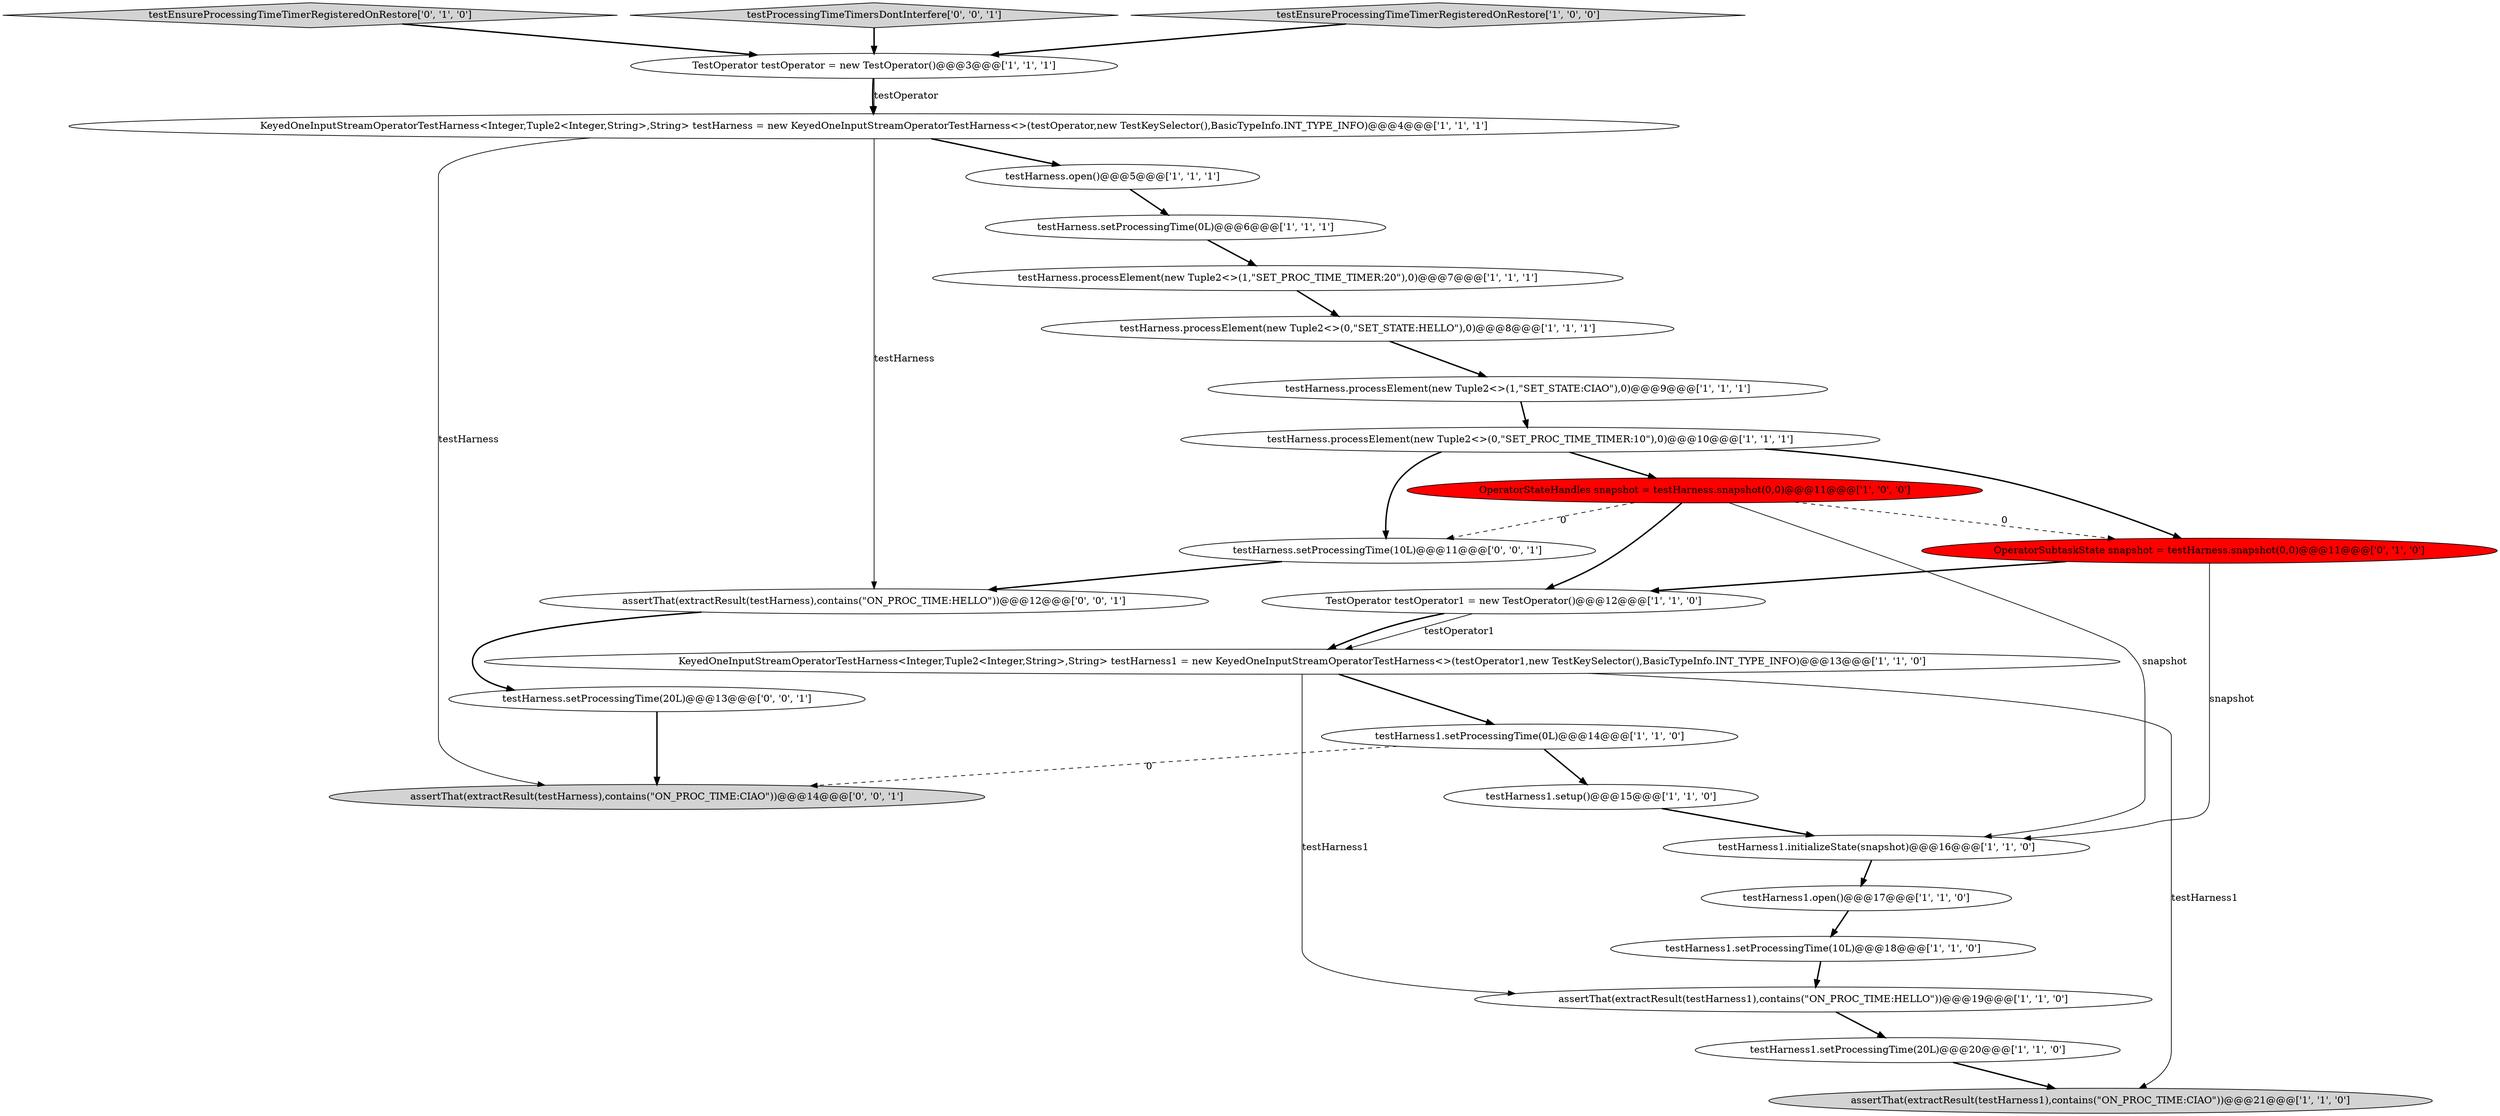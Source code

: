 digraph {
18 [style = filled, label = "testHarness1.setup()@@@15@@@['1', '1', '0']", fillcolor = white, shape = ellipse image = "AAA0AAABBB1BBB"];
3 [style = filled, label = "OperatorStateHandles snapshot = testHarness.snapshot(0,0)@@@11@@@['1', '0', '0']", fillcolor = red, shape = ellipse image = "AAA1AAABBB1BBB"];
21 [style = filled, label = "OperatorSubtaskState snapshot = testHarness.snapshot(0,0)@@@11@@@['0', '1', '0']", fillcolor = red, shape = ellipse image = "AAA1AAABBB2BBB"];
4 [style = filled, label = "assertThat(extractResult(testHarness1),contains(\"ON_PROC_TIME:HELLO\"))@@@19@@@['1', '1', '0']", fillcolor = white, shape = ellipse image = "AAA0AAABBB1BBB"];
22 [style = filled, label = "assertThat(extractResult(testHarness),contains(\"ON_PROC_TIME:CIAO\"))@@@14@@@['0', '0', '1']", fillcolor = lightgray, shape = ellipse image = "AAA0AAABBB3BBB"];
2 [style = filled, label = "TestOperator testOperator1 = new TestOperator()@@@12@@@['1', '1', '0']", fillcolor = white, shape = ellipse image = "AAA0AAABBB1BBB"];
24 [style = filled, label = "assertThat(extractResult(testHarness),contains(\"ON_PROC_TIME:HELLO\"))@@@12@@@['0', '0', '1']", fillcolor = white, shape = ellipse image = "AAA0AAABBB3BBB"];
9 [style = filled, label = "testHarness.open()@@@5@@@['1', '1', '1']", fillcolor = white, shape = ellipse image = "AAA0AAABBB1BBB"];
16 [style = filled, label = "assertThat(extractResult(testHarness1),contains(\"ON_PROC_TIME:CIAO\"))@@@21@@@['1', '1', '0']", fillcolor = lightgray, shape = ellipse image = "AAA0AAABBB1BBB"];
17 [style = filled, label = "testHarness1.setProcessingTime(10L)@@@18@@@['1', '1', '0']", fillcolor = white, shape = ellipse image = "AAA0AAABBB1BBB"];
10 [style = filled, label = "testHarness1.setProcessingTime(20L)@@@20@@@['1', '1', '0']", fillcolor = white, shape = ellipse image = "AAA0AAABBB1BBB"];
12 [style = filled, label = "testHarness.setProcessingTime(0L)@@@6@@@['1', '1', '1']", fillcolor = white, shape = ellipse image = "AAA0AAABBB1BBB"];
11 [style = filled, label = "testHarness1.initializeState(snapshot)@@@16@@@['1', '1', '0']", fillcolor = white, shape = ellipse image = "AAA0AAABBB1BBB"];
20 [style = filled, label = "testEnsureProcessingTimeTimerRegisteredOnRestore['0', '1', '0']", fillcolor = lightgray, shape = diamond image = "AAA0AAABBB2BBB"];
23 [style = filled, label = "testHarness.setProcessingTime(20L)@@@13@@@['0', '0', '1']", fillcolor = white, shape = ellipse image = "AAA0AAABBB3BBB"];
19 [style = filled, label = "testHarness1.open()@@@17@@@['1', '1', '0']", fillcolor = white, shape = ellipse image = "AAA0AAABBB1BBB"];
15 [style = filled, label = "testHarness.processElement(new Tuple2<>(1,\"SET_PROC_TIME_TIMER:20\"),0)@@@7@@@['1', '1', '1']", fillcolor = white, shape = ellipse image = "AAA0AAABBB1BBB"];
5 [style = filled, label = "TestOperator testOperator = new TestOperator()@@@3@@@['1', '1', '1']", fillcolor = white, shape = ellipse image = "AAA0AAABBB1BBB"];
25 [style = filled, label = "testProcessingTimeTimersDontInterfere['0', '0', '1']", fillcolor = lightgray, shape = diamond image = "AAA0AAABBB3BBB"];
6 [style = filled, label = "testHarness.processElement(new Tuple2<>(0,\"SET_STATE:HELLO\"),0)@@@8@@@['1', '1', '1']", fillcolor = white, shape = ellipse image = "AAA0AAABBB1BBB"];
14 [style = filled, label = "testHarness.processElement(new Tuple2<>(0,\"SET_PROC_TIME_TIMER:10\"),0)@@@10@@@['1', '1', '1']", fillcolor = white, shape = ellipse image = "AAA0AAABBB1BBB"];
13 [style = filled, label = "testHarness.processElement(new Tuple2<>(1,\"SET_STATE:CIAO\"),0)@@@9@@@['1', '1', '1']", fillcolor = white, shape = ellipse image = "AAA0AAABBB1BBB"];
7 [style = filled, label = "testEnsureProcessingTimeTimerRegisteredOnRestore['1', '0', '0']", fillcolor = lightgray, shape = diamond image = "AAA0AAABBB1BBB"];
26 [style = filled, label = "testHarness.setProcessingTime(10L)@@@11@@@['0', '0', '1']", fillcolor = white, shape = ellipse image = "AAA0AAABBB3BBB"];
1 [style = filled, label = "testHarness1.setProcessingTime(0L)@@@14@@@['1', '1', '0']", fillcolor = white, shape = ellipse image = "AAA0AAABBB1BBB"];
0 [style = filled, label = "KeyedOneInputStreamOperatorTestHarness<Integer,Tuple2<Integer,String>,String> testHarness1 = new KeyedOneInputStreamOperatorTestHarness<>(testOperator1,new TestKeySelector(),BasicTypeInfo.INT_TYPE_INFO)@@@13@@@['1', '1', '0']", fillcolor = white, shape = ellipse image = "AAA0AAABBB1BBB"];
8 [style = filled, label = "KeyedOneInputStreamOperatorTestHarness<Integer,Tuple2<Integer,String>,String> testHarness = new KeyedOneInputStreamOperatorTestHarness<>(testOperator,new TestKeySelector(),BasicTypeInfo.INT_TYPE_INFO)@@@4@@@['1', '1', '1']", fillcolor = white, shape = ellipse image = "AAA0AAABBB1BBB"];
2->0 [style = solid, label="testOperator1"];
14->3 [style = bold, label=""];
0->4 [style = solid, label="testHarness1"];
8->22 [style = solid, label="testHarness"];
0->16 [style = solid, label="testHarness1"];
5->8 [style = bold, label=""];
4->10 [style = bold, label=""];
3->26 [style = dashed, label="0"];
3->21 [style = dashed, label="0"];
18->11 [style = bold, label=""];
12->15 [style = bold, label=""];
3->11 [style = solid, label="snapshot"];
21->11 [style = solid, label="snapshot"];
1->18 [style = bold, label=""];
15->6 [style = bold, label=""];
19->17 [style = bold, label=""];
11->19 [style = bold, label=""];
26->24 [style = bold, label=""];
1->22 [style = dashed, label="0"];
21->2 [style = bold, label=""];
20->5 [style = bold, label=""];
14->26 [style = bold, label=""];
5->8 [style = solid, label="testOperator"];
7->5 [style = bold, label=""];
2->0 [style = bold, label=""];
23->22 [style = bold, label=""];
3->2 [style = bold, label=""];
10->16 [style = bold, label=""];
0->1 [style = bold, label=""];
6->13 [style = bold, label=""];
8->9 [style = bold, label=""];
25->5 [style = bold, label=""];
9->12 [style = bold, label=""];
14->21 [style = bold, label=""];
13->14 [style = bold, label=""];
17->4 [style = bold, label=""];
8->24 [style = solid, label="testHarness"];
24->23 [style = bold, label=""];
}
